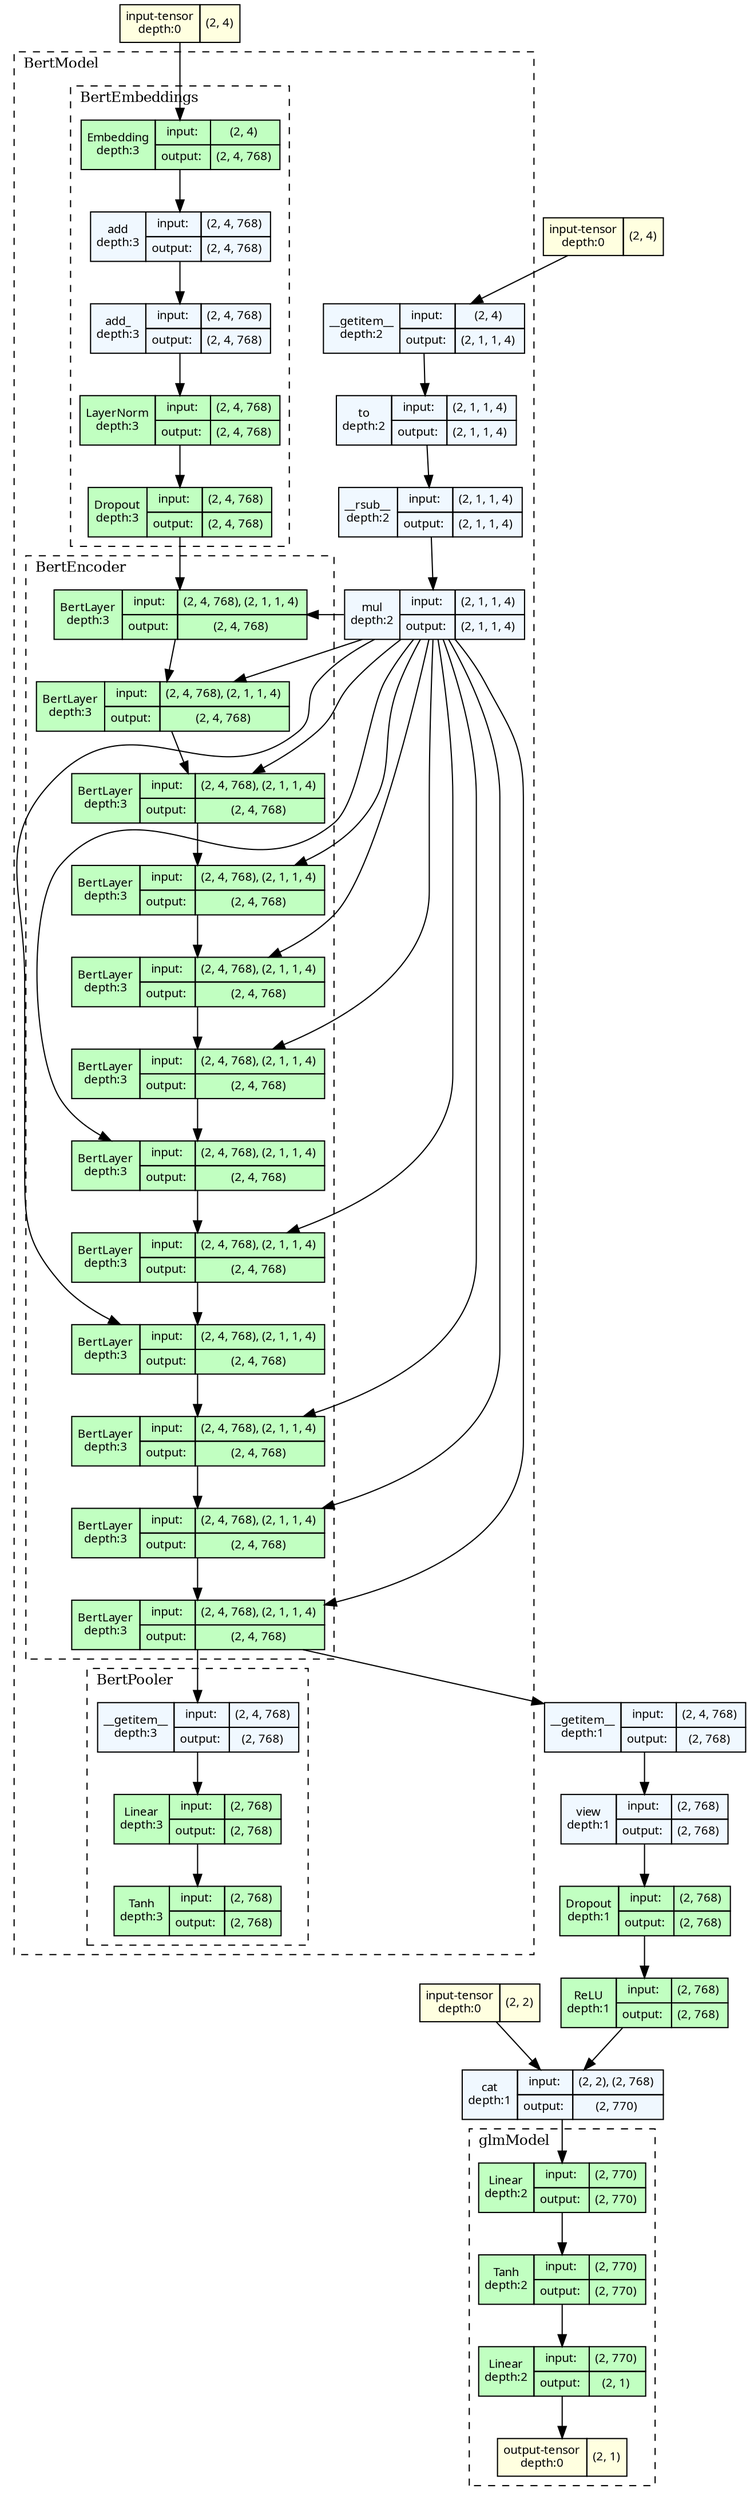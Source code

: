 strict digraph model {
	graph [ordering=in rankdir=TB size="29.099999999999998,29.099999999999998"]
	node [align=left fontname="Linux libertine" fontsize=10 height=0.2 margin=0 ranksep=0.1 shape=plaintext style=filled]
	edge [fontsize=10]
	0 [label=<
                    <TABLE BORDER="0" CELLBORDER="1"
                    CELLSPACING="0" CELLPADDING="4">
                        <TR><TD>input-tensor<BR/>depth:0</TD><TD>(2, 4)</TD></TR>
                    </TABLE>> fillcolor=lightyellow]
	1 [label=<
                    <TABLE BORDER="0" CELLBORDER="1"
                    CELLSPACING="0" CELLPADDING="4">
                        <TR><TD>input-tensor<BR/>depth:0</TD><TD>(2, 2)</TD></TR>
                    </TABLE>> fillcolor=lightyellow]
	2 [label=<
                    <TABLE BORDER="0" CELLBORDER="1"
                    CELLSPACING="0" CELLPADDING="4">
                        <TR><TD>input-tensor<BR/>depth:0</TD><TD>(2, 4)</TD></TR>
                    </TABLE>> fillcolor=lightyellow]
	subgraph cluster_2 {
		fontsize=12 label=BertModel labeljust=l style=dashed
		3 [label=<
                    <TABLE BORDER="0" CELLBORDER="1"
                    CELLSPACING="0" CELLPADDING="4">
                    <TR>
                        <TD ROWSPAN="2">__getitem__<BR/>depth:2</TD>
                        <TD COLSPAN="2">input:</TD>
                        <TD COLSPAN="2">(2, 4) </TD>
                    </TR>
                    <TR>
                        <TD COLSPAN="2">output: </TD>
                        <TD COLSPAN="2">(2, 1, 1, 4) </TD>
                    </TR>
                    </TABLE>> fillcolor=aliceblue]
		4 [label=<
                    <TABLE BORDER="0" CELLBORDER="1"
                    CELLSPACING="0" CELLPADDING="4">
                    <TR>
                        <TD ROWSPAN="2">to<BR/>depth:2</TD>
                        <TD COLSPAN="2">input:</TD>
                        <TD COLSPAN="2">(2, 1, 1, 4) </TD>
                    </TR>
                    <TR>
                        <TD COLSPAN="2">output: </TD>
                        <TD COLSPAN="2">(2, 1, 1, 4) </TD>
                    </TR>
                    </TABLE>> fillcolor=aliceblue]
		5 [label=<
                    <TABLE BORDER="0" CELLBORDER="1"
                    CELLSPACING="0" CELLPADDING="4">
                    <TR>
                        <TD ROWSPAN="2">__rsub__<BR/>depth:2</TD>
                        <TD COLSPAN="2">input:</TD>
                        <TD COLSPAN="2">(2, 1, 1, 4) </TD>
                    </TR>
                    <TR>
                        <TD COLSPAN="2">output: </TD>
                        <TD COLSPAN="2">(2, 1, 1, 4) </TD>
                    </TR>
                    </TABLE>> fillcolor=aliceblue]
		6 [label=<
                    <TABLE BORDER="0" CELLBORDER="1"
                    CELLSPACING="0" CELLPADDING="4">
                    <TR>
                        <TD ROWSPAN="2">mul<BR/>depth:2</TD>
                        <TD COLSPAN="2">input:</TD>
                        <TD COLSPAN="2">(2, 1, 1, 4) </TD>
                    </TR>
                    <TR>
                        <TD COLSPAN="2">output: </TD>
                        <TD COLSPAN="2">(2, 1, 1, 4) </TD>
                    </TR>
                    </TABLE>> fillcolor=aliceblue]
		subgraph cluster_3 {
			fontsize=12 label=BertEmbeddings labeljust=l style=dashed
			7 [label=<
                    <TABLE BORDER="0" CELLBORDER="1"
                    CELLSPACING="0" CELLPADDING="4">
                    <TR>
                        <TD ROWSPAN="2">Embedding<BR/>depth:3</TD>
                        <TD COLSPAN="2">input:</TD>
                        <TD COLSPAN="2">(2, 4) </TD>
                    </TR>
                    <TR>
                        <TD COLSPAN="2">output: </TD>
                        <TD COLSPAN="2">(2, 4, 768) </TD>
                    </TR>
                    </TABLE>> fillcolor=darkseagreen1]
			8 [label=<
                    <TABLE BORDER="0" CELLBORDER="1"
                    CELLSPACING="0" CELLPADDING="4">
                    <TR>
                        <TD ROWSPAN="2">add<BR/>depth:3</TD>
                        <TD COLSPAN="2">input:</TD>
                        <TD COLSPAN="2">(2, 4, 768) </TD>
                    </TR>
                    <TR>
                        <TD COLSPAN="2">output: </TD>
                        <TD COLSPAN="2">(2, 4, 768) </TD>
                    </TR>
                    </TABLE>> fillcolor=aliceblue]
			9 [label=<
                    <TABLE BORDER="0" CELLBORDER="1"
                    CELLSPACING="0" CELLPADDING="4">
                    <TR>
                        <TD ROWSPAN="2">add_<BR/>depth:3</TD>
                        <TD COLSPAN="2">input:</TD>
                        <TD COLSPAN="2">(2, 4, 768) </TD>
                    </TR>
                    <TR>
                        <TD COLSPAN="2">output: </TD>
                        <TD COLSPAN="2">(2, 4, 768) </TD>
                    </TR>
                    </TABLE>> fillcolor=aliceblue]
			10 [label=<
                    <TABLE BORDER="0" CELLBORDER="1"
                    CELLSPACING="0" CELLPADDING="4">
                    <TR>
                        <TD ROWSPAN="2">LayerNorm<BR/>depth:3</TD>
                        <TD COLSPAN="2">input:</TD>
                        <TD COLSPAN="2">(2, 4, 768) </TD>
                    </TR>
                    <TR>
                        <TD COLSPAN="2">output: </TD>
                        <TD COLSPAN="2">(2, 4, 768) </TD>
                    </TR>
                    </TABLE>> fillcolor=darkseagreen1]
			11 [label=<
                    <TABLE BORDER="0" CELLBORDER="1"
                    CELLSPACING="0" CELLPADDING="4">
                    <TR>
                        <TD ROWSPAN="2">Dropout<BR/>depth:3</TD>
                        <TD COLSPAN="2">input:</TD>
                        <TD COLSPAN="2">(2, 4, 768) </TD>
                    </TR>
                    <TR>
                        <TD COLSPAN="2">output: </TD>
                        <TD COLSPAN="2">(2, 4, 768) </TD>
                    </TR>
                    </TABLE>> fillcolor=darkseagreen1]
		}
		subgraph cluster_4 {
			fontsize=12 label=BertEncoder labeljust=l style=dashed
			12 [label=<
                    <TABLE BORDER="0" CELLBORDER="1"
                    CELLSPACING="0" CELLPADDING="4">
                    <TR>
                        <TD ROWSPAN="2">BertLayer<BR/>depth:3</TD>
                        <TD COLSPAN="2">input:</TD>
                        <TD COLSPAN="2">(2, 4, 768), (2, 1, 1, 4) </TD>
                    </TR>
                    <TR>
                        <TD COLSPAN="2">output: </TD>
                        <TD COLSPAN="2">(2, 4, 768) </TD>
                    </TR>
                    </TABLE>> fillcolor=darkseagreen1]
			13 [label=<
                    <TABLE BORDER="0" CELLBORDER="1"
                    CELLSPACING="0" CELLPADDING="4">
                    <TR>
                        <TD ROWSPAN="2">BertLayer<BR/>depth:3</TD>
                        <TD COLSPAN="2">input:</TD>
                        <TD COLSPAN="2">(2, 4, 768), (2, 1, 1, 4) </TD>
                    </TR>
                    <TR>
                        <TD COLSPAN="2">output: </TD>
                        <TD COLSPAN="2">(2, 4, 768) </TD>
                    </TR>
                    </TABLE>> fillcolor=darkseagreen1]
			14 [label=<
                    <TABLE BORDER="0" CELLBORDER="1"
                    CELLSPACING="0" CELLPADDING="4">
                    <TR>
                        <TD ROWSPAN="2">BertLayer<BR/>depth:3</TD>
                        <TD COLSPAN="2">input:</TD>
                        <TD COLSPAN="2">(2, 4, 768), (2, 1, 1, 4) </TD>
                    </TR>
                    <TR>
                        <TD COLSPAN="2">output: </TD>
                        <TD COLSPAN="2">(2, 4, 768) </TD>
                    </TR>
                    </TABLE>> fillcolor=darkseagreen1]
			15 [label=<
                    <TABLE BORDER="0" CELLBORDER="1"
                    CELLSPACING="0" CELLPADDING="4">
                    <TR>
                        <TD ROWSPAN="2">BertLayer<BR/>depth:3</TD>
                        <TD COLSPAN="2">input:</TD>
                        <TD COLSPAN="2">(2, 4, 768), (2, 1, 1, 4) </TD>
                    </TR>
                    <TR>
                        <TD COLSPAN="2">output: </TD>
                        <TD COLSPAN="2">(2, 4, 768) </TD>
                    </TR>
                    </TABLE>> fillcolor=darkseagreen1]
			16 [label=<
                    <TABLE BORDER="0" CELLBORDER="1"
                    CELLSPACING="0" CELLPADDING="4">
                    <TR>
                        <TD ROWSPAN="2">BertLayer<BR/>depth:3</TD>
                        <TD COLSPAN="2">input:</TD>
                        <TD COLSPAN="2">(2, 4, 768), (2, 1, 1, 4) </TD>
                    </TR>
                    <TR>
                        <TD COLSPAN="2">output: </TD>
                        <TD COLSPAN="2">(2, 4, 768) </TD>
                    </TR>
                    </TABLE>> fillcolor=darkseagreen1]
			17 [label=<
                    <TABLE BORDER="0" CELLBORDER="1"
                    CELLSPACING="0" CELLPADDING="4">
                    <TR>
                        <TD ROWSPAN="2">BertLayer<BR/>depth:3</TD>
                        <TD COLSPAN="2">input:</TD>
                        <TD COLSPAN="2">(2, 4, 768), (2, 1, 1, 4) </TD>
                    </TR>
                    <TR>
                        <TD COLSPAN="2">output: </TD>
                        <TD COLSPAN="2">(2, 4, 768) </TD>
                    </TR>
                    </TABLE>> fillcolor=darkseagreen1]
			18 [label=<
                    <TABLE BORDER="0" CELLBORDER="1"
                    CELLSPACING="0" CELLPADDING="4">
                    <TR>
                        <TD ROWSPAN="2">BertLayer<BR/>depth:3</TD>
                        <TD COLSPAN="2">input:</TD>
                        <TD COLSPAN="2">(2, 4, 768), (2, 1, 1, 4) </TD>
                    </TR>
                    <TR>
                        <TD COLSPAN="2">output: </TD>
                        <TD COLSPAN="2">(2, 4, 768) </TD>
                    </TR>
                    </TABLE>> fillcolor=darkseagreen1]
			19 [label=<
                    <TABLE BORDER="0" CELLBORDER="1"
                    CELLSPACING="0" CELLPADDING="4">
                    <TR>
                        <TD ROWSPAN="2">BertLayer<BR/>depth:3</TD>
                        <TD COLSPAN="2">input:</TD>
                        <TD COLSPAN="2">(2, 4, 768), (2, 1, 1, 4) </TD>
                    </TR>
                    <TR>
                        <TD COLSPAN="2">output: </TD>
                        <TD COLSPAN="2">(2, 4, 768) </TD>
                    </TR>
                    </TABLE>> fillcolor=darkseagreen1]
			20 [label=<
                    <TABLE BORDER="0" CELLBORDER="1"
                    CELLSPACING="0" CELLPADDING="4">
                    <TR>
                        <TD ROWSPAN="2">BertLayer<BR/>depth:3</TD>
                        <TD COLSPAN="2">input:</TD>
                        <TD COLSPAN="2">(2, 4, 768), (2, 1, 1, 4) </TD>
                    </TR>
                    <TR>
                        <TD COLSPAN="2">output: </TD>
                        <TD COLSPAN="2">(2, 4, 768) </TD>
                    </TR>
                    </TABLE>> fillcolor=darkseagreen1]
			21 [label=<
                    <TABLE BORDER="0" CELLBORDER="1"
                    CELLSPACING="0" CELLPADDING="4">
                    <TR>
                        <TD ROWSPAN="2">BertLayer<BR/>depth:3</TD>
                        <TD COLSPAN="2">input:</TD>
                        <TD COLSPAN="2">(2, 4, 768), (2, 1, 1, 4) </TD>
                    </TR>
                    <TR>
                        <TD COLSPAN="2">output: </TD>
                        <TD COLSPAN="2">(2, 4, 768) </TD>
                    </TR>
                    </TABLE>> fillcolor=darkseagreen1]
			22 [label=<
                    <TABLE BORDER="0" CELLBORDER="1"
                    CELLSPACING="0" CELLPADDING="4">
                    <TR>
                        <TD ROWSPAN="2">BertLayer<BR/>depth:3</TD>
                        <TD COLSPAN="2">input:</TD>
                        <TD COLSPAN="2">(2, 4, 768), (2, 1, 1, 4) </TD>
                    </TR>
                    <TR>
                        <TD COLSPAN="2">output: </TD>
                        <TD COLSPAN="2">(2, 4, 768) </TD>
                    </TR>
                    </TABLE>> fillcolor=darkseagreen1]
			23 [label=<
                    <TABLE BORDER="0" CELLBORDER="1"
                    CELLSPACING="0" CELLPADDING="4">
                    <TR>
                        <TD ROWSPAN="2">BertLayer<BR/>depth:3</TD>
                        <TD COLSPAN="2">input:</TD>
                        <TD COLSPAN="2">(2, 4, 768), (2, 1, 1, 4) </TD>
                    </TR>
                    <TR>
                        <TD COLSPAN="2">output: </TD>
                        <TD COLSPAN="2">(2, 4, 768) </TD>
                    </TR>
                    </TABLE>> fillcolor=darkseagreen1]
		}
		subgraph cluster_5 {
			fontsize=12 label=BertPooler labeljust=l style=dashed
			24 [label=<
                    <TABLE BORDER="0" CELLBORDER="1"
                    CELLSPACING="0" CELLPADDING="4">
                    <TR>
                        <TD ROWSPAN="2">__getitem__<BR/>depth:3</TD>
                        <TD COLSPAN="2">input:</TD>
                        <TD COLSPAN="2">(2, 4, 768) </TD>
                    </TR>
                    <TR>
                        <TD COLSPAN="2">output: </TD>
                        <TD COLSPAN="2">(2, 768) </TD>
                    </TR>
                    </TABLE>> fillcolor=aliceblue]
			25 [label=<
                    <TABLE BORDER="0" CELLBORDER="1"
                    CELLSPACING="0" CELLPADDING="4">
                    <TR>
                        <TD ROWSPAN="2">Linear<BR/>depth:3</TD>
                        <TD COLSPAN="2">input:</TD>
                        <TD COLSPAN="2">(2, 768) </TD>
                    </TR>
                    <TR>
                        <TD COLSPAN="2">output: </TD>
                        <TD COLSPAN="2">(2, 768) </TD>
                    </TR>
                    </TABLE>> fillcolor=darkseagreen1]
			26 [label=<
                    <TABLE BORDER="0" CELLBORDER="1"
                    CELLSPACING="0" CELLPADDING="4">
                    <TR>
                        <TD ROWSPAN="2">Tanh<BR/>depth:3</TD>
                        <TD COLSPAN="2">input:</TD>
                        <TD COLSPAN="2">(2, 768) </TD>
                    </TR>
                    <TR>
                        <TD COLSPAN="2">output: </TD>
                        <TD COLSPAN="2">(2, 768) </TD>
                    </TR>
                    </TABLE>> fillcolor=darkseagreen1]
		}
	}
	27 [label=<
                    <TABLE BORDER="0" CELLBORDER="1"
                    CELLSPACING="0" CELLPADDING="4">
                    <TR>
                        <TD ROWSPAN="2">__getitem__<BR/>depth:1</TD>
                        <TD COLSPAN="2">input:</TD>
                        <TD COLSPAN="2">(2, 4, 768) </TD>
                    </TR>
                    <TR>
                        <TD COLSPAN="2">output: </TD>
                        <TD COLSPAN="2">(2, 768) </TD>
                    </TR>
                    </TABLE>> fillcolor=aliceblue]
	28 [label=<
                    <TABLE BORDER="0" CELLBORDER="1"
                    CELLSPACING="0" CELLPADDING="4">
                    <TR>
                        <TD ROWSPAN="2">view<BR/>depth:1</TD>
                        <TD COLSPAN="2">input:</TD>
                        <TD COLSPAN="2">(2, 768) </TD>
                    </TR>
                    <TR>
                        <TD COLSPAN="2">output: </TD>
                        <TD COLSPAN="2">(2, 768) </TD>
                    </TR>
                    </TABLE>> fillcolor=aliceblue]
	29 [label=<
                    <TABLE BORDER="0" CELLBORDER="1"
                    CELLSPACING="0" CELLPADDING="4">
                    <TR>
                        <TD ROWSPAN="2">Dropout<BR/>depth:1</TD>
                        <TD COLSPAN="2">input:</TD>
                        <TD COLSPAN="2">(2, 768) </TD>
                    </TR>
                    <TR>
                        <TD COLSPAN="2">output: </TD>
                        <TD COLSPAN="2">(2, 768) </TD>
                    </TR>
                    </TABLE>> fillcolor=darkseagreen1]
	30 [label=<
                    <TABLE BORDER="0" CELLBORDER="1"
                    CELLSPACING="0" CELLPADDING="4">
                    <TR>
                        <TD ROWSPAN="2">ReLU<BR/>depth:1</TD>
                        <TD COLSPAN="2">input:</TD>
                        <TD COLSPAN="2">(2, 768) </TD>
                    </TR>
                    <TR>
                        <TD COLSPAN="2">output: </TD>
                        <TD COLSPAN="2">(2, 768) </TD>
                    </TR>
                    </TABLE>> fillcolor=darkseagreen1]
	31 [label=<
                    <TABLE BORDER="0" CELLBORDER="1"
                    CELLSPACING="0" CELLPADDING="4">
                    <TR>
                        <TD ROWSPAN="2">cat<BR/>depth:1</TD>
                        <TD COLSPAN="2">input:</TD>
                        <TD COLSPAN="2">(2, 2), (2, 768) </TD>
                    </TR>
                    <TR>
                        <TD COLSPAN="2">output: </TD>
                        <TD COLSPAN="2">(2, 770) </TD>
                    </TR>
                    </TABLE>> fillcolor=aliceblue]
	subgraph cluster_6 {
		fontsize=12 label=glmModel labeljust=l style=dashed
		32 [label=<
                    <TABLE BORDER="0" CELLBORDER="1"
                    CELLSPACING="0" CELLPADDING="4">
                    <TR>
                        <TD ROWSPAN="2">Linear<BR/>depth:2</TD>
                        <TD COLSPAN="2">input:</TD>
                        <TD COLSPAN="2">(2, 770) </TD>
                    </TR>
                    <TR>
                        <TD COLSPAN="2">output: </TD>
                        <TD COLSPAN="2">(2, 770) </TD>
                    </TR>
                    </TABLE>> fillcolor=darkseagreen1]
		33 [label=<
                    <TABLE BORDER="0" CELLBORDER="1"
                    CELLSPACING="0" CELLPADDING="4">
                    <TR>
                        <TD ROWSPAN="2">Tanh<BR/>depth:2</TD>
                        <TD COLSPAN="2">input:</TD>
                        <TD COLSPAN="2">(2, 770) </TD>
                    </TR>
                    <TR>
                        <TD COLSPAN="2">output: </TD>
                        <TD COLSPAN="2">(2, 770) </TD>
                    </TR>
                    </TABLE>> fillcolor=darkseagreen1]
		34 [label=<
                    <TABLE BORDER="0" CELLBORDER="1"
                    CELLSPACING="0" CELLPADDING="4">
                    <TR>
                        <TD ROWSPAN="2">Linear<BR/>depth:2</TD>
                        <TD COLSPAN="2">input:</TD>
                        <TD COLSPAN="2">(2, 770) </TD>
                    </TR>
                    <TR>
                        <TD COLSPAN="2">output: </TD>
                        <TD COLSPAN="2">(2, 1) </TD>
                    </TR>
                    </TABLE>> fillcolor=darkseagreen1]
		35 [label=<
                    <TABLE BORDER="0" CELLBORDER="1"
                    CELLSPACING="0" CELLPADDING="4">
                        <TR><TD>output-tensor<BR/>depth:0</TD><TD>(2, 1)</TD></TR>
                    </TABLE>> fillcolor=lightyellow]
	}
	1 -> 31
	2 -> 3
	3 -> 4
	4 -> 5
	5 -> 6
	0 -> 7
	7 -> 8
	8 -> 9
	9 -> 10
	10 -> 11
	11 -> 12
	6 -> 12
	6 -> 13
	6 -> 14
	6 -> 15
	6 -> 16
	6 -> 17
	6 -> 18
	6 -> 19
	6 -> 20
	6 -> 21
	6 -> 22
	6 -> 23
	12 -> 13
	13 -> 14
	14 -> 15
	15 -> 16
	16 -> 17
	17 -> 18
	18 -> 19
	19 -> 20
	20 -> 21
	21 -> 22
	22 -> 23
	23 -> 24
	24 -> 25
	25 -> 26
	23 -> 27
	27 -> 28
	28 -> 29
	29 -> 30
	30 -> 31
	31 -> 32
	32 -> 33
	33 -> 34
	34 -> 35
}
